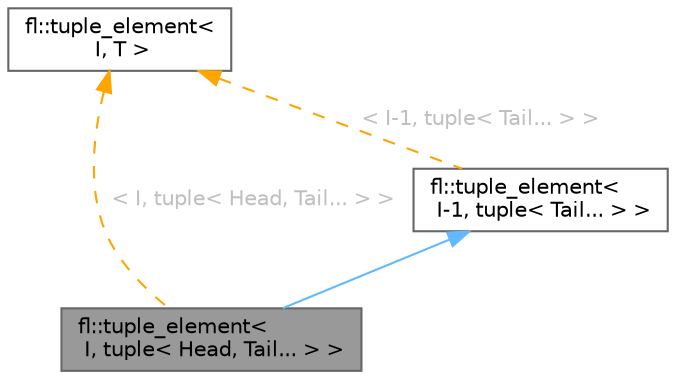 digraph "fl::tuple_element&lt; I, tuple&lt; Head, Tail... &gt; &gt;"
{
 // INTERACTIVE_SVG=YES
 // LATEX_PDF_SIZE
  bgcolor="transparent";
  edge [fontname=Helvetica,fontsize=10,labelfontname=Helvetica,labelfontsize=10];
  node [fontname=Helvetica,fontsize=10,shape=box,height=0.2,width=0.4];
  Node1 [id="Node000001",label="fl::tuple_element\<\l I, tuple\< Head, Tail... \> \>",height=0.2,width=0.4,color="gray40", fillcolor="grey60", style="filled", fontcolor="black",tooltip=" "];
  Node2 -> Node1 [id="edge1_Node000001_Node000002",dir="back",color="steelblue1",style="solid",tooltip=" "];
  Node2 [id="Node000002",label="fl::tuple_element\<\l I-1, tuple\< Tail... \> \>",height=0.2,width=0.4,color="gray40", fillcolor="white", style="filled",URL="$d4/d36/namespacefl.html",tooltip=" "];
  Node3 -> Node2 [id="edge2_Node000002_Node000003",dir="back",color="orange",style="dashed",tooltip=" ",label=" \< I-1, tuple\< Tail... \> \>",fontcolor="grey" ];
  Node3 [id="Node000003",label="fl::tuple_element\<\l I, T \>",height=0.2,width=0.4,color="gray40", fillcolor="white", style="filled",URL="$d4/d36/namespacefl.html#d2/d97/structfl_1_1tuple__element",tooltip=" "];
  Node3 -> Node1 [id="edge3_Node000001_Node000003",dir="back",color="orange",style="dashed",tooltip=" ",label=" \< I, tuple\< Head, Tail... \> \>",fontcolor="grey" ];
}

